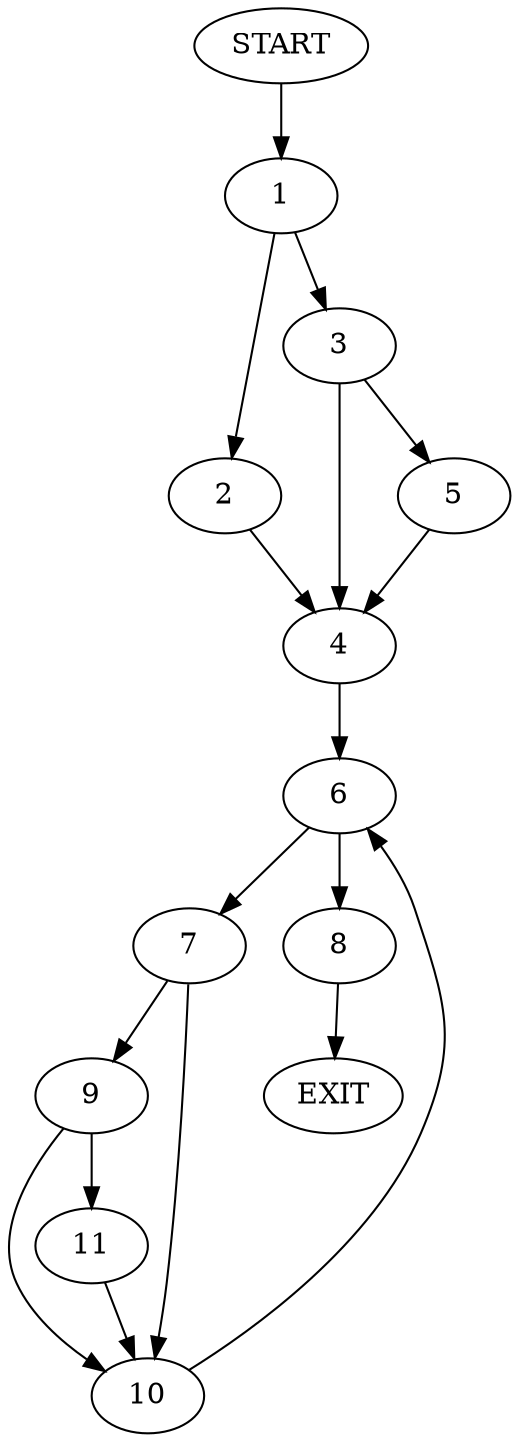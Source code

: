 digraph {
0 [label="START"]
12 [label="EXIT"]
0 -> 1
1 -> 2
1 -> 3
2 -> 4
3 -> 5
3 -> 4
4 -> 6
5 -> 4
6 -> 7
6 -> 8
7 -> 9
7 -> 10
8 -> 12
10 -> 6
9 -> 11
9 -> 10
11 -> 10
}
